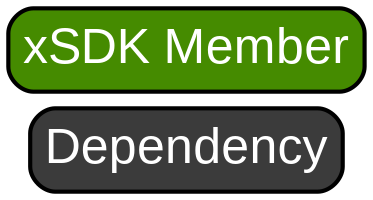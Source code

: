 digraph legend {
    style="solid"
    penwidth="2"
    fontname="Arial"
    labelloc = "b"
    rankdir = "TB"
    ranksep = "0"
    nodesep = ".1"
    bgcolor = "transparent"

node[
     fontname=Arial,
     penwidth=2,
     fontsize=24,
     margin=.1,
     shape=box,
     fillcolor=brown,
     fontcolor=white,
     style="rounded,filled"]

     "member" [label="xSDK Member" fillcolor="chartreuse4"]
     "link" [label="Dependency" fillcolor="gray23"]

      member -> link [style=invis]
  }
